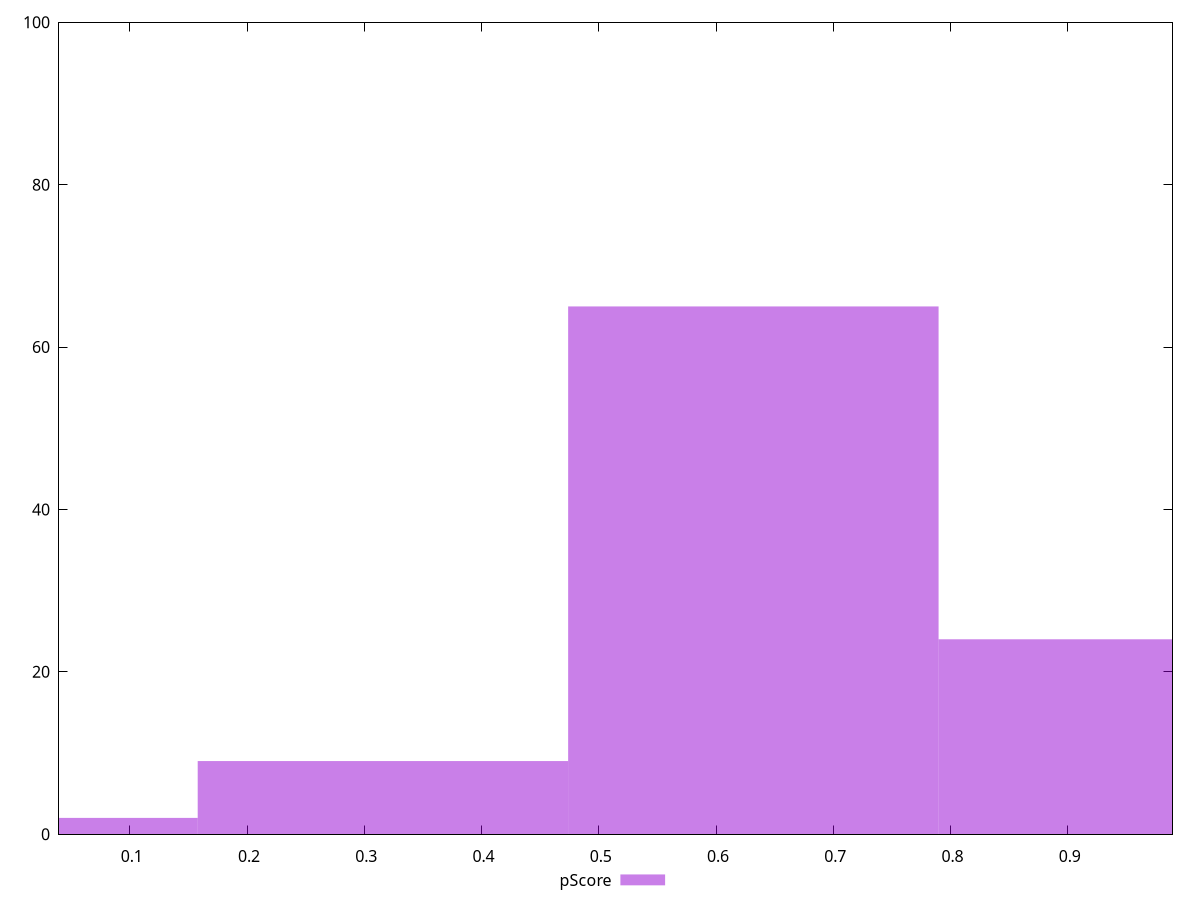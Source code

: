 reset

$pScore <<EOF
0.6318027395920728 65
0.9477041093881091 24
0.3159013697960364 9
0 2
EOF

set key outside below
set boxwidth 0.3159013697960364
set xrange [0.03966797370268349:0.9892323166378709]
set yrange [0:100]
set trange [0:100]
set style fill transparent solid 0.5 noborder
set terminal svg size 640, 490 enhanced background rgb 'white'
set output "reprap/first-cpu-idle/samples/pages+cached+noexternal+nomedia+nocss/pScore/histogram.svg"

plot $pScore title "pScore" with boxes

reset
